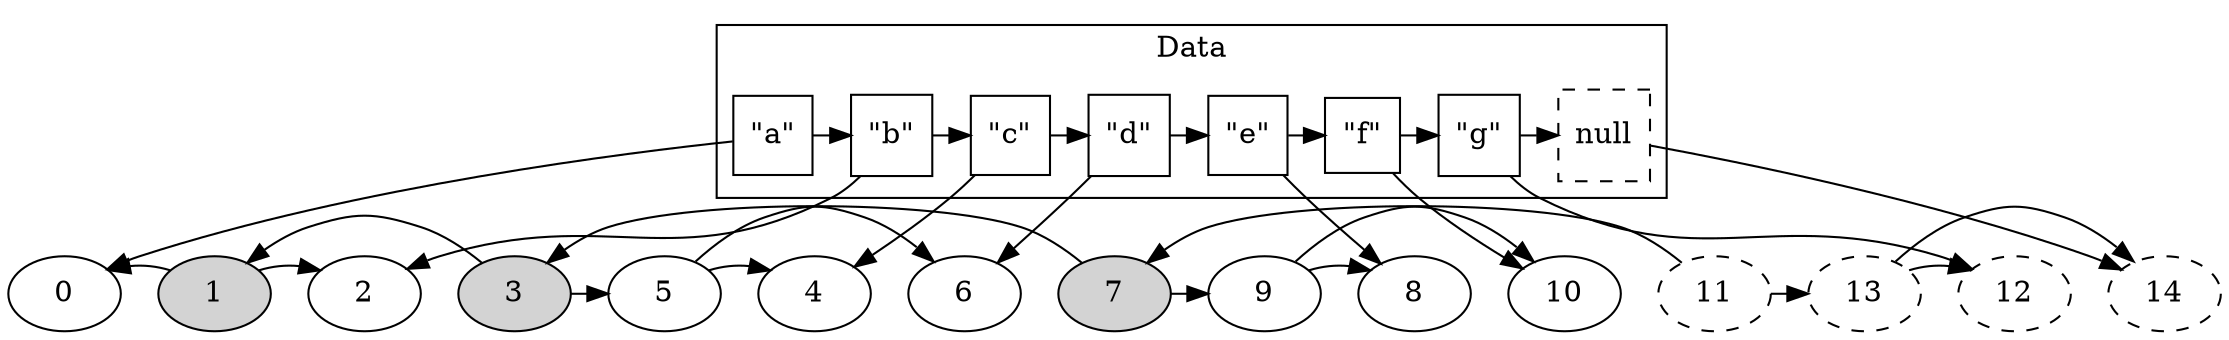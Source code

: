 digraph {

  subgraph cluster_0 {
    label="Data";
    labelloc=t;

    subgraph data {
      rank=same;
      node[shape=square];
      // Data Order
      a -> b -> c -> d -> e -> f -> g -> null;
      a[label="\"a\""];
      b[label="\"b\""];
      c[label="\"c\""];
      d[label="\"d\""];
      e[label="\"e\""];
      f[label="\"f\""];
      g[label="\"g\""];
      null[style=dashed];
    }

  }

  subgraph index {

    subgraph appending {
      rank=same;
      node[style=dashed];
      11;
      13;
      12;
      14;
    }

    subgraph heads {
      node[style=filled];
      1;
      3;
      7;
      11;
    }

  }

  subgraph log {
    rank=same;
    edge[style=invis];
    0 -> 1 -> 2 -> 3 -> 4 -> 5 -> 6 -> 7 -> 8 -> 9 -> 10 -> 11 -> 12 -> 13 -> 14;
  }

  // Index Tree
  1 -> {0, 2};
  3 -> {1, 5};
  5 -> {4, 6};
  7 -> {3, 9};
  9 -> {8, 10}
  11 -> {7, 13};
  13 -> {12, 14};

  // Index-to-Data
  a -> 0;
  b -> 2;
  c -> 4;
  d -> 6;
  e -> 8;
  f -> 10;
  g -> 12;
  null -> 14;
}
